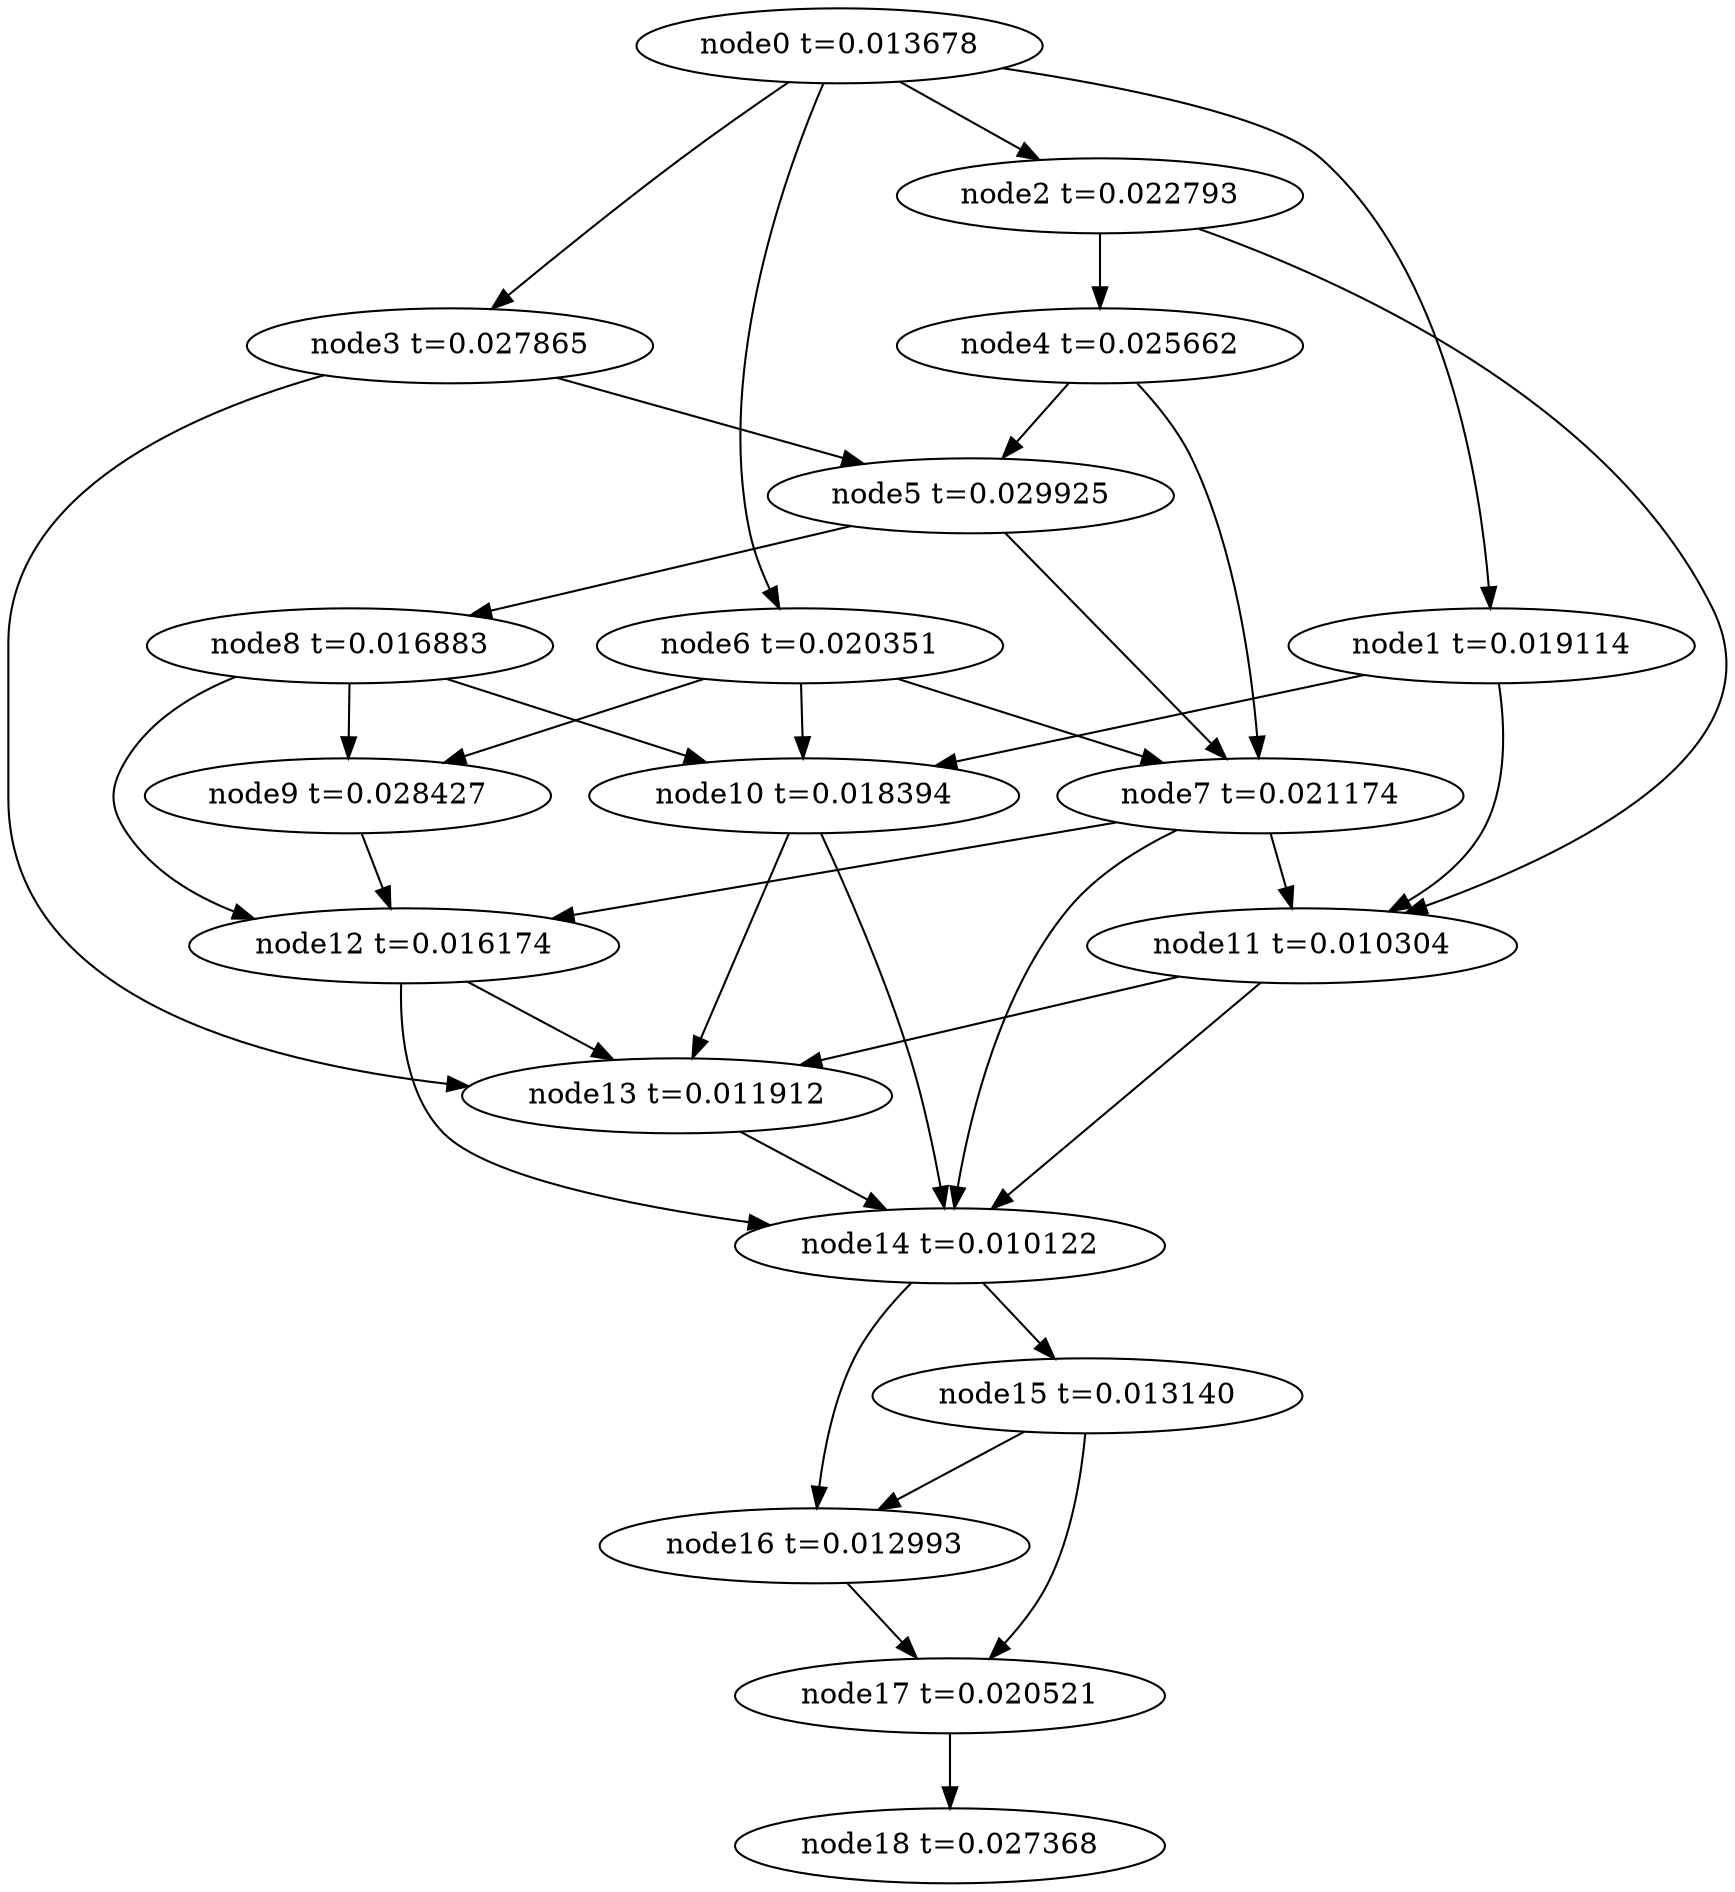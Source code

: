 digraph g{
	node18[label="node18 t=0.027368"]
	node17 -> node18
	node17[label="node17 t=0.020521"];
	node16 -> node17
	node16[label="node16 t=0.012993"];
	node15 -> node17
	node15 -> node16
	node15[label="node15 t=0.013140"];
	node14 -> node16
	node14 -> node15
	node14[label="node14 t=0.010122"];
	node13 -> node14
	node13[label="node13 t=0.011912"];
	node12 -> node14
	node12 -> node13
	node12[label="node12 t=0.016174"];
	node11 -> node14
	node11 -> node13
	node11[label="node11 t=0.010304"];
	node10 -> node14
	node10 -> node13
	node10[label="node10 t=0.018394"];
	node9 -> node12
	node9[label="node9 t=0.028427"];
	node8 -> node12
	node8 -> node10
	node8 -> node9
	node8[label="node8 t=0.016883"];
	node7 -> node14
	node7 -> node12
	node7 -> node11
	node7[label="node7 t=0.021174"];
	node6 -> node10
	node6 -> node9
	node6 -> node7
	node6[label="node6 t=0.020351"];
	node5 -> node8
	node5 -> node7
	node5[label="node5 t=0.029925"];
	node4 -> node7
	node4 -> node5
	node4[label="node4 t=0.025662"];
	node3 -> node13
	node3 -> node5
	node3[label="node3 t=0.027865"];
	node2 -> node11
	node2 -> node4
	node2[label="node2 t=0.022793"];
	node1 -> node11
	node1 -> node10
	node1[label="node1 t=0.019114"];
	node0 -> node6
	node0 -> node3
	node0 -> node2
	node0 -> node1
	node0[label="node0 t=0.013678"];
}
